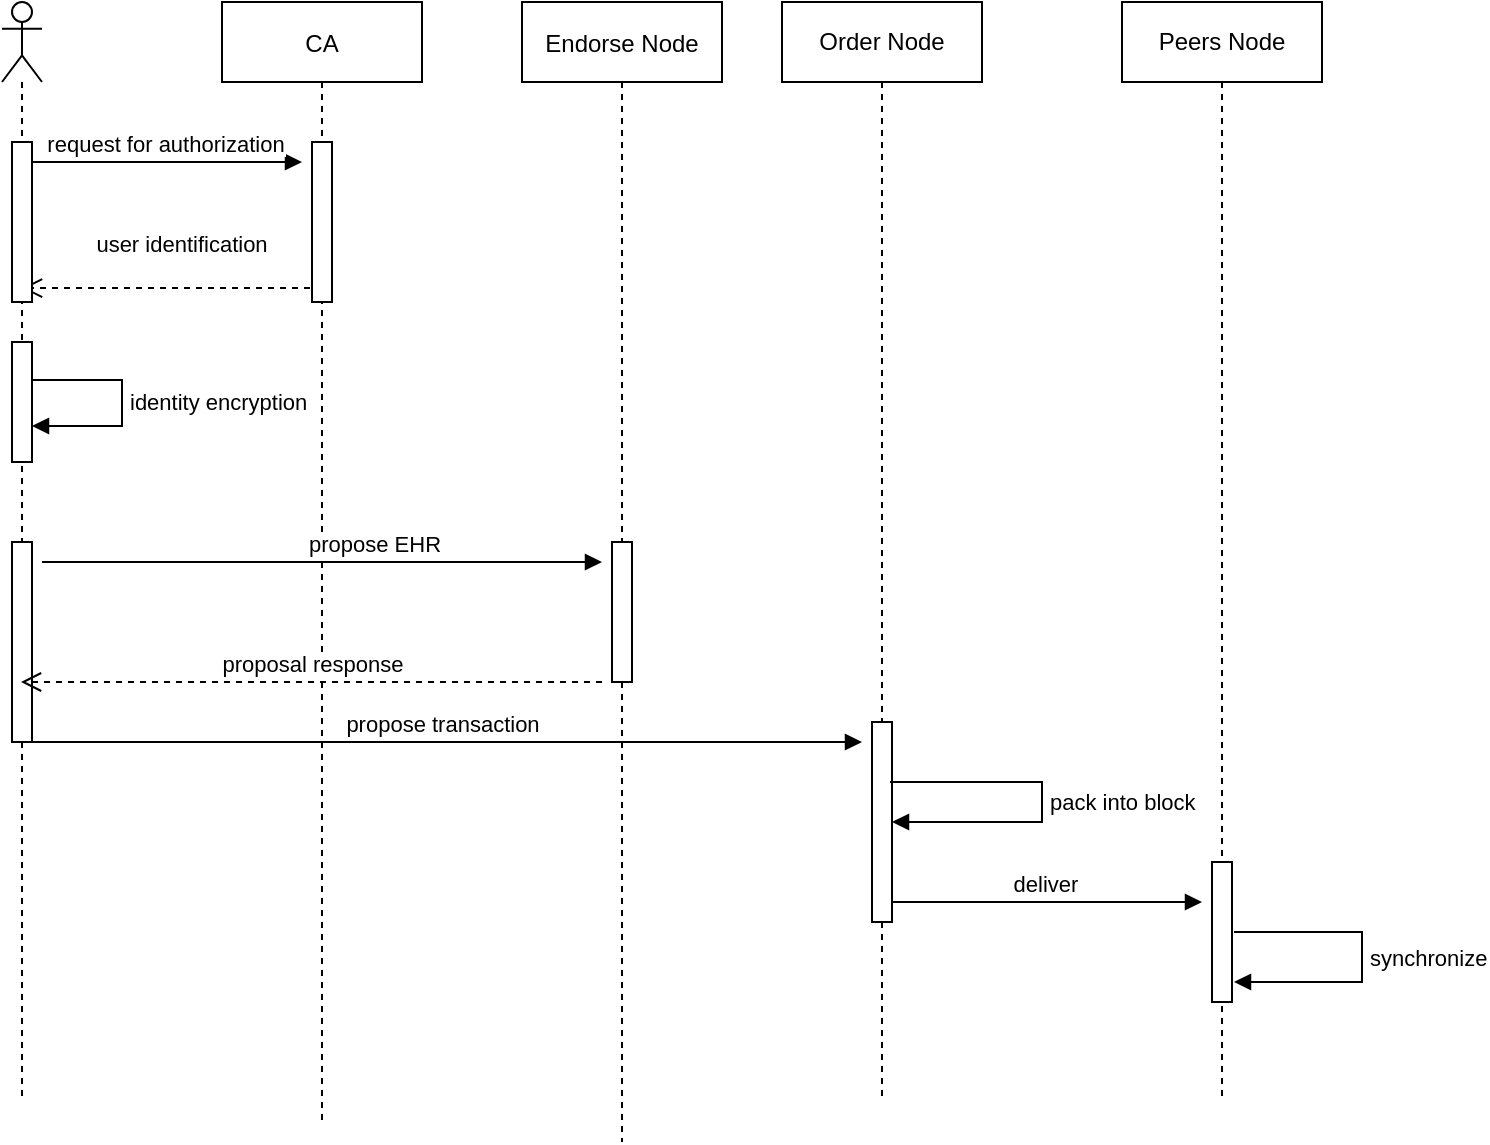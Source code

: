 <mxfile version="15.7.4" type="github">
  <diagram id="kgpKYQtTHZ0yAKxKKP6v" name="Page-1">
    <mxGraphModel dx="946" dy="589" grid="1" gridSize="10" guides="1" tooltips="1" connect="1" arrows="1" fold="1" page="1" pageScale="1" pageWidth="850" pageHeight="1100" math="0" shadow="0">
      <root>
        <mxCell id="0" />
        <mxCell id="1" parent="0" />
        <mxCell id="3nuBFxr9cyL0pnOWT2aG-1" value="CA" style="shape=umlLifeline;perimeter=lifelinePerimeter;container=1;collapsible=0;recursiveResize=0;rounded=0;shadow=0;strokeWidth=1;" parent="1" vertex="1">
          <mxGeometry x="200" y="120" width="100" height="560" as="geometry" />
        </mxCell>
        <mxCell id="Ech9aRkGGrysYscFn8C2-13" value="" style="html=1;points=[];perimeter=orthogonalPerimeter;" vertex="1" parent="3nuBFxr9cyL0pnOWT2aG-1">
          <mxGeometry x="45" y="70" width="10" height="80" as="geometry" />
        </mxCell>
        <mxCell id="3nuBFxr9cyL0pnOWT2aG-5" value="Endorse Node" style="shape=umlLifeline;perimeter=lifelinePerimeter;container=1;collapsible=0;recursiveResize=0;rounded=0;shadow=0;strokeWidth=1;" parent="1" vertex="1">
          <mxGeometry x="350" y="120" width="100" height="570" as="geometry" />
        </mxCell>
        <mxCell id="3nuBFxr9cyL0pnOWT2aG-7" value="user identification" style="verticalAlign=bottom;endArrow=open;dashed=1;endSize=8;shadow=0;strokeWidth=1;exitX=-0.1;exitY=0.913;exitDx=0;exitDy=0;exitPerimeter=0;" parent="1" source="Ech9aRkGGrysYscFn8C2-13" target="Ech9aRkGGrysYscFn8C2-5" edge="1">
          <mxGeometry x="-0.114" y="-13" relative="1" as="geometry">
            <mxPoint x="120" y="280" as="targetPoint" />
            <mxPoint x="260" y="352" as="sourcePoint" />
            <mxPoint as="offset" />
          </mxGeometry>
        </mxCell>
        <mxCell id="3nuBFxr9cyL0pnOWT2aG-8" value="request for authorization" style="verticalAlign=bottom;endArrow=block;shadow=0;strokeWidth=1;" parent="1" edge="1">
          <mxGeometry x="0.475" relative="1" as="geometry">
            <mxPoint x="220" y="200" as="sourcePoint" />
            <mxPoint x="240" y="200" as="targetPoint" />
            <Array as="points">
              <mxPoint x="100" y="200" />
            </Array>
            <mxPoint as="offset" />
          </mxGeometry>
        </mxCell>
        <mxCell id="Ech9aRkGGrysYscFn8C2-5" value="" style="shape=umlLifeline;participant=umlActor;perimeter=lifelinePerimeter;whiteSpace=wrap;html=1;container=1;collapsible=0;recursiveResize=0;verticalAlign=top;spacingTop=36;outlineConnect=0;" vertex="1" parent="1">
          <mxGeometry x="90" y="120" width="20" height="550" as="geometry" />
        </mxCell>
        <mxCell id="Ech9aRkGGrysYscFn8C2-35" value="" style="html=1;points=[];perimeter=orthogonalPerimeter;" vertex="1" parent="Ech9aRkGGrysYscFn8C2-5">
          <mxGeometry x="5" y="70" width="10" height="80" as="geometry" />
        </mxCell>
        <mxCell id="Ech9aRkGGrysYscFn8C2-36" value="" style="html=1;points=[];perimeter=orthogonalPerimeter;" vertex="1" parent="Ech9aRkGGrysYscFn8C2-5">
          <mxGeometry x="5" y="270" width="10" height="100" as="geometry" />
        </mxCell>
        <mxCell id="Ech9aRkGGrysYscFn8C2-39" value="" style="html=1;points=[];perimeter=orthogonalPerimeter;" vertex="1" parent="Ech9aRkGGrysYscFn8C2-5">
          <mxGeometry x="5" y="170" width="10" height="60" as="geometry" />
        </mxCell>
        <mxCell id="Ech9aRkGGrysYscFn8C2-40" value="identity encryption" style="edgeStyle=orthogonalEdgeStyle;html=1;align=left;spacingLeft=2;endArrow=block;rounded=0;entryX=1;entryY=0.7;entryDx=0;entryDy=0;entryPerimeter=0;elbow=vertical;" edge="1" target="Ech9aRkGGrysYscFn8C2-39" parent="Ech9aRkGGrysYscFn8C2-5">
          <mxGeometry x="-0.009" relative="1" as="geometry">
            <mxPoint x="15" y="189" as="sourcePoint" />
            <Array as="points">
              <mxPoint x="60" y="189" />
            </Array>
            <mxPoint as="offset" />
          </mxGeometry>
        </mxCell>
        <mxCell id="Ech9aRkGGrysYscFn8C2-22" value="Order Node" style="shape=umlLifeline;perimeter=lifelinePerimeter;whiteSpace=wrap;html=1;container=1;collapsible=0;recursiveResize=0;outlineConnect=0;" vertex="1" parent="1">
          <mxGeometry x="480" y="120" width="100" height="550" as="geometry" />
        </mxCell>
        <mxCell id="Ech9aRkGGrysYscFn8C2-27" value="Peers Node" style="shape=umlLifeline;perimeter=lifelinePerimeter;whiteSpace=wrap;html=1;container=1;collapsible=0;recursiveResize=0;outlineConnect=0;" vertex="1" parent="1">
          <mxGeometry x="650" y="120" width="100" height="550" as="geometry" />
        </mxCell>
        <mxCell id="Ech9aRkGGrysYscFn8C2-19" value="" style="html=1;points=[];perimeter=orthogonalPerimeter;" vertex="1" parent="1">
          <mxGeometry x="395" y="390" width="10" height="70" as="geometry" />
        </mxCell>
        <mxCell id="Ech9aRkGGrysYscFn8C2-17" value="propose EHR" style="html=1;verticalAlign=bottom;endArrow=block;rounded=0;" edge="1" parent="1">
          <mxGeometry x="0.174" width="80" relative="1" as="geometry">
            <mxPoint x="110" y="400" as="sourcePoint" />
            <mxPoint x="390" y="400" as="targetPoint" />
            <mxPoint x="1" as="offset" />
          </mxGeometry>
        </mxCell>
        <mxCell id="Ech9aRkGGrysYscFn8C2-21" value="proposal response" style="html=1;verticalAlign=bottom;endArrow=open;dashed=1;endSize=8;rounded=0;" edge="1" parent="1">
          <mxGeometry relative="1" as="geometry">
            <mxPoint x="390" y="460" as="sourcePoint" />
            <mxPoint x="99.5" y="460" as="targetPoint" />
          </mxGeometry>
        </mxCell>
        <mxCell id="Ech9aRkGGrysYscFn8C2-28" value="" style="html=1;points=[];perimeter=orthogonalPerimeter;" vertex="1" parent="1">
          <mxGeometry x="525" y="480" width="10" height="100" as="geometry" />
        </mxCell>
        <mxCell id="Ech9aRkGGrysYscFn8C2-29" value="pack into block" style="edgeStyle=orthogonalEdgeStyle;html=1;align=left;spacingLeft=2;endArrow=block;rounded=0;" edge="1" target="Ech9aRkGGrysYscFn8C2-28" parent="1">
          <mxGeometry relative="1" as="geometry">
            <mxPoint x="534" y="510" as="sourcePoint" />
            <Array as="points">
              <mxPoint x="610" y="510" />
              <mxPoint x="610" y="530" />
            </Array>
            <mxPoint x="610" y="580" as="targetPoint" />
          </mxGeometry>
        </mxCell>
        <mxCell id="Ech9aRkGGrysYscFn8C2-31" value="deliver&amp;nbsp;" style="html=1;verticalAlign=bottom;endArrow=block;rounded=0;" edge="1" parent="1">
          <mxGeometry relative="1" as="geometry">
            <mxPoint x="535" y="570" as="sourcePoint" />
            <mxPoint x="690" y="570" as="targetPoint" />
          </mxGeometry>
        </mxCell>
        <mxCell id="Ech9aRkGGrysYscFn8C2-25" value="propose transaction" style="html=1;verticalAlign=bottom;endArrow=block;rounded=0;" edge="1" parent="1">
          <mxGeometry relative="1" as="geometry">
            <mxPoint x="99.5" y="490.0" as="sourcePoint" />
            <mxPoint x="520" y="490" as="targetPoint" />
          </mxGeometry>
        </mxCell>
        <mxCell id="Ech9aRkGGrysYscFn8C2-33" value="" style="html=1;points=[];perimeter=orthogonalPerimeter;" vertex="1" parent="1">
          <mxGeometry x="695" y="550" width="10" height="70" as="geometry" />
        </mxCell>
        <mxCell id="Ech9aRkGGrysYscFn8C2-34" value="synchronize" style="edgeStyle=orthogonalEdgeStyle;html=1;align=left;spacingLeft=2;endArrow=block;rounded=0;" edge="1" parent="1">
          <mxGeometry relative="1" as="geometry">
            <mxPoint x="706" y="585" as="sourcePoint" />
            <Array as="points">
              <mxPoint x="770" y="585" />
              <mxPoint x="770" y="610" />
            </Array>
            <mxPoint x="706" y="610" as="targetPoint" />
          </mxGeometry>
        </mxCell>
      </root>
    </mxGraphModel>
  </diagram>
</mxfile>
